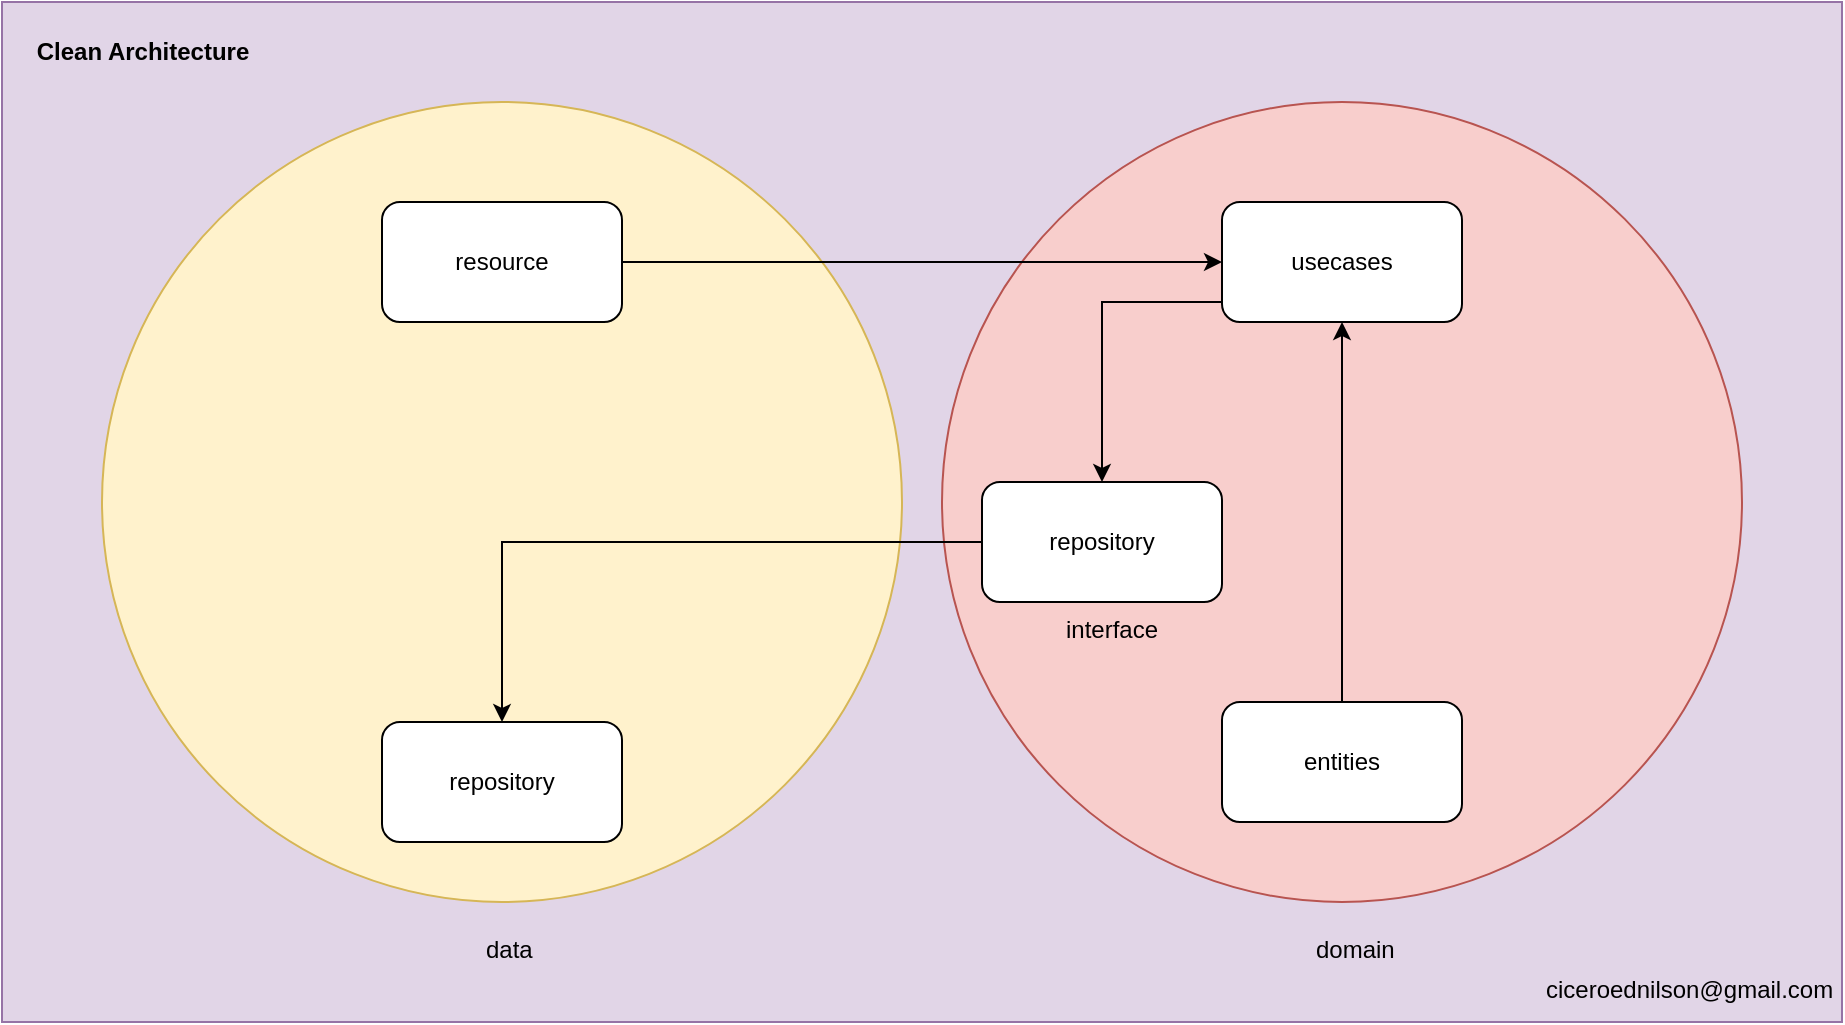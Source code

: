 <mxfile version="24.8.4">
  <diagram name="Page-1" id="wrHYNwHFgMQhD3T9mxc8">
    <mxGraphModel dx="2230" dy="822" grid="1" gridSize="10" guides="1" tooltips="1" connect="1" arrows="1" fold="1" page="1" pageScale="1" pageWidth="850" pageHeight="1100" math="0" shadow="0">
      <root>
        <mxCell id="0" />
        <mxCell id="1" parent="0" />
        <mxCell id="EN2-LHKD_xwqWawSoWZK-23" value="" style="rounded=0;whiteSpace=wrap;html=1;fillColor=#e1d5e7;strokeColor=#9673a6;" vertex="1" parent="1">
          <mxGeometry x="-280" y="280" width="920" height="510" as="geometry" />
        </mxCell>
        <mxCell id="EN2-LHKD_xwqWawSoWZK-6" value="" style="ellipse;whiteSpace=wrap;html=1;aspect=fixed;fillColor=#f8cecc;strokeColor=#b85450;" vertex="1" parent="1">
          <mxGeometry x="190" y="330" width="400" height="400" as="geometry" />
        </mxCell>
        <mxCell id="EN2-LHKD_xwqWawSoWZK-19" style="edgeStyle=orthogonalEdgeStyle;rounded=0;orthogonalLoop=1;jettySize=auto;html=1;exitX=0;exitY=0.5;exitDx=0;exitDy=0;" edge="1" parent="1" source="EN2-LHKD_xwqWawSoWZK-3" target="EN2-LHKD_xwqWawSoWZK-4">
          <mxGeometry relative="1" as="geometry">
            <Array as="points">
              <mxPoint x="330" y="430" />
              <mxPoint x="270" y="430" />
            </Array>
          </mxGeometry>
        </mxCell>
        <mxCell id="EN2-LHKD_xwqWawSoWZK-3" value="usecases" style="rounded=1;whiteSpace=wrap;html=1;" vertex="1" parent="1">
          <mxGeometry x="330" y="380" width="120" height="60" as="geometry" />
        </mxCell>
        <mxCell id="EN2-LHKD_xwqWawSoWZK-8" value="domain" style="text;whiteSpace=wrap;" vertex="1" parent="1">
          <mxGeometry x="375" y="740" width="50" height="20" as="geometry" />
        </mxCell>
        <mxCell id="EN2-LHKD_xwqWawSoWZK-14" style="edgeStyle=orthogonalEdgeStyle;rounded=0;orthogonalLoop=1;jettySize=auto;html=1;" edge="1" parent="1" source="EN2-LHKD_xwqWawSoWZK-10" target="EN2-LHKD_xwqWawSoWZK-3">
          <mxGeometry relative="1" as="geometry" />
        </mxCell>
        <mxCell id="EN2-LHKD_xwqWawSoWZK-10" value="entities" style="rounded=1;whiteSpace=wrap;html=1;" vertex="1" parent="1">
          <mxGeometry x="330" y="630" width="120" height="60" as="geometry" />
        </mxCell>
        <mxCell id="EN2-LHKD_xwqWawSoWZK-4" value="repository" style="rounded=1;whiteSpace=wrap;html=1;" vertex="1" parent="1">
          <mxGeometry x="210" y="520" width="120" height="60" as="geometry" />
        </mxCell>
        <mxCell id="EN2-LHKD_xwqWawSoWZK-12" value="" style="ellipse;whiteSpace=wrap;html=1;aspect=fixed;fillColor=#fff2cc;strokeColor=#d6b656;" vertex="1" parent="1">
          <mxGeometry x="-230" y="330" width="400" height="400" as="geometry" />
        </mxCell>
        <mxCell id="EN2-LHKD_xwqWawSoWZK-5" value="repository" style="rounded=1;whiteSpace=wrap;html=1;" vertex="1" parent="1">
          <mxGeometry x="-90" y="640" width="120" height="60" as="geometry" />
        </mxCell>
        <mxCell id="EN2-LHKD_xwqWawSoWZK-15" value="data" style="text;whiteSpace=wrap;" vertex="1" parent="1">
          <mxGeometry x="-40" y="740" width="50" height="20" as="geometry" />
        </mxCell>
        <mxCell id="EN2-LHKD_xwqWawSoWZK-16" style="edgeStyle=orthogonalEdgeStyle;rounded=0;orthogonalLoop=1;jettySize=auto;html=1;" edge="1" parent="1" source="EN2-LHKD_xwqWawSoWZK-4" target="EN2-LHKD_xwqWawSoWZK-5">
          <mxGeometry relative="1" as="geometry" />
        </mxCell>
        <mxCell id="EN2-LHKD_xwqWawSoWZK-17" value="interface" style="text;whiteSpace=wrap;" vertex="1" parent="1">
          <mxGeometry x="250" y="580" width="50" height="20" as="geometry" />
        </mxCell>
        <mxCell id="EN2-LHKD_xwqWawSoWZK-21" style="edgeStyle=orthogonalEdgeStyle;rounded=0;orthogonalLoop=1;jettySize=auto;html=1;entryX=0;entryY=0.5;entryDx=0;entryDy=0;" edge="1" parent="1" source="EN2-LHKD_xwqWawSoWZK-2" target="EN2-LHKD_xwqWawSoWZK-3">
          <mxGeometry relative="1" as="geometry" />
        </mxCell>
        <mxCell id="EN2-LHKD_xwqWawSoWZK-2" value="resource" style="rounded=1;whiteSpace=wrap;html=1;" vertex="1" parent="1">
          <mxGeometry x="-90" y="380" width="120" height="60" as="geometry" />
        </mxCell>
        <mxCell id="EN2-LHKD_xwqWawSoWZK-24" value="Clean Architecture" style="text;html=1;align=center;verticalAlign=middle;resizable=0;points=[];autosize=1;strokeColor=none;fillColor=none;fontStyle=1" vertex="1" parent="1">
          <mxGeometry x="-270" y="290" width="120" height="30" as="geometry" />
        </mxCell>
        <mxCell id="EN2-LHKD_xwqWawSoWZK-25" value="ciceroednilson@gmail.com" style="text;whiteSpace=wrap;" vertex="1" parent="1">
          <mxGeometry x="490" y="760" width="50" height="20" as="geometry" />
        </mxCell>
      </root>
    </mxGraphModel>
  </diagram>
</mxfile>
